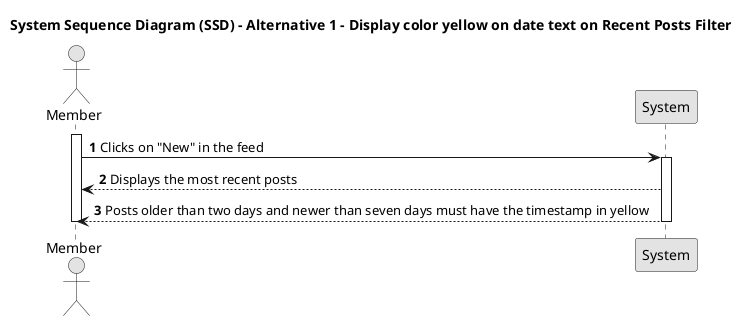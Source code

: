 @startuml SSD1
skinparam monochrome true
skinparam packageStyle rectangle
skinparam shadowing false

title System Sequence Diagram (SSD) - Alternative 1 - Display color yellow on date text on Recent Posts Filter

autonumber

actor "Member" as User
participant "System" as System

activate User
    User -> System: Clicks on "New" in the feed
    activate System
        System --> User: Displays the most recent posts
        System --> User: Posts older than two days and newer than seven days must have the timestamp in yellow 
    deactivate System
    deactivate User

@enduml
